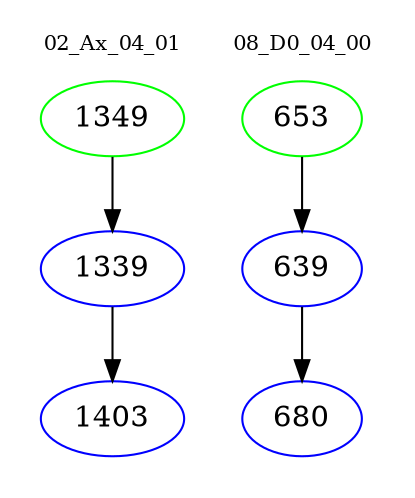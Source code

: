 digraph{
subgraph cluster_0 {
color = white
label = "02_Ax_04_01";
fontsize=10;
T0_1349 [label="1349", color="green"]
T0_1349 -> T0_1339 [color="black"]
T0_1339 [label="1339", color="blue"]
T0_1339 -> T0_1403 [color="black"]
T0_1403 [label="1403", color="blue"]
}
subgraph cluster_1 {
color = white
label = "08_D0_04_00";
fontsize=10;
T1_653 [label="653", color="green"]
T1_653 -> T1_639 [color="black"]
T1_639 [label="639", color="blue"]
T1_639 -> T1_680 [color="black"]
T1_680 [label="680", color="blue"]
}
}
